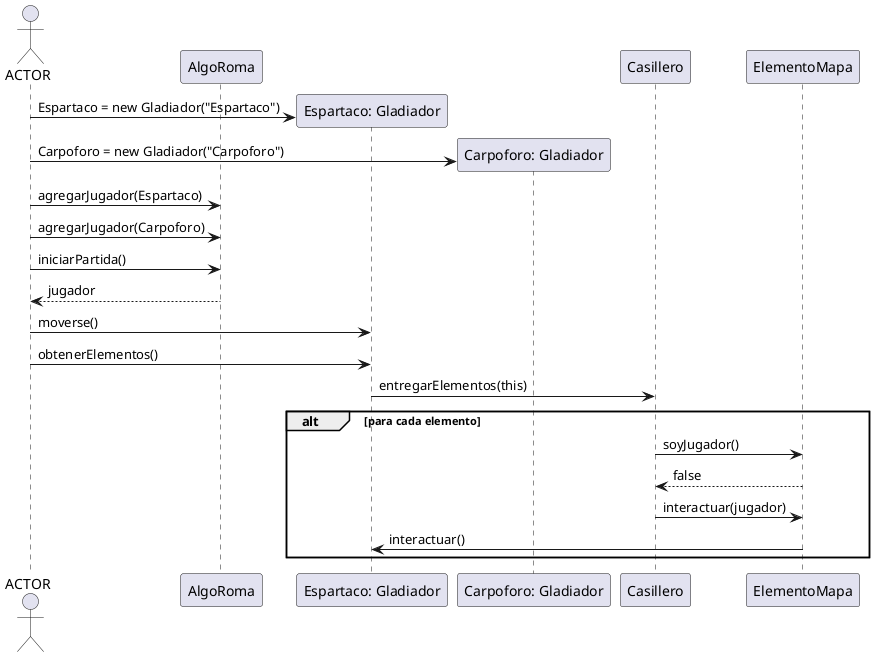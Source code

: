 @startuml

actor ACTOR
participant AlgoRoma
participant Jugador1 as "Espartaco: Gladiador"
participant Jugador2 as "Carpoforo: Gladiador"

create Jugador1
ACTOR -> Jugador1: Espartaco = new Gladiador("Espartaco")
create Jugador2
ACTOR -> Jugador2: Carpoforo = new Gladiador("Carpoforo")


ACTOR -> AlgoRoma: agregarJugador(Espartaco)
ACTOR -> AlgoRoma: agregarJugador(Carpoforo)


ACTOR -> AlgoRoma: iniciarPartida()
AlgoRoma --> ACTOR: jugador

ACTOR -> Jugador1: moverse()

ACTOR -> Jugador1: obtenerElementos()

Jugador1 -> Casillero: entregarElementos(this)

alt para cada elemento
    Casillero -> ElementoMapa: soyJugador()
    ElementoMapa --> Casillero: false
    Casillero -> ElementoMapa: interactuar(jugador)
    ElementoMapa -> Jugador1: interactuar()

end

@enduml